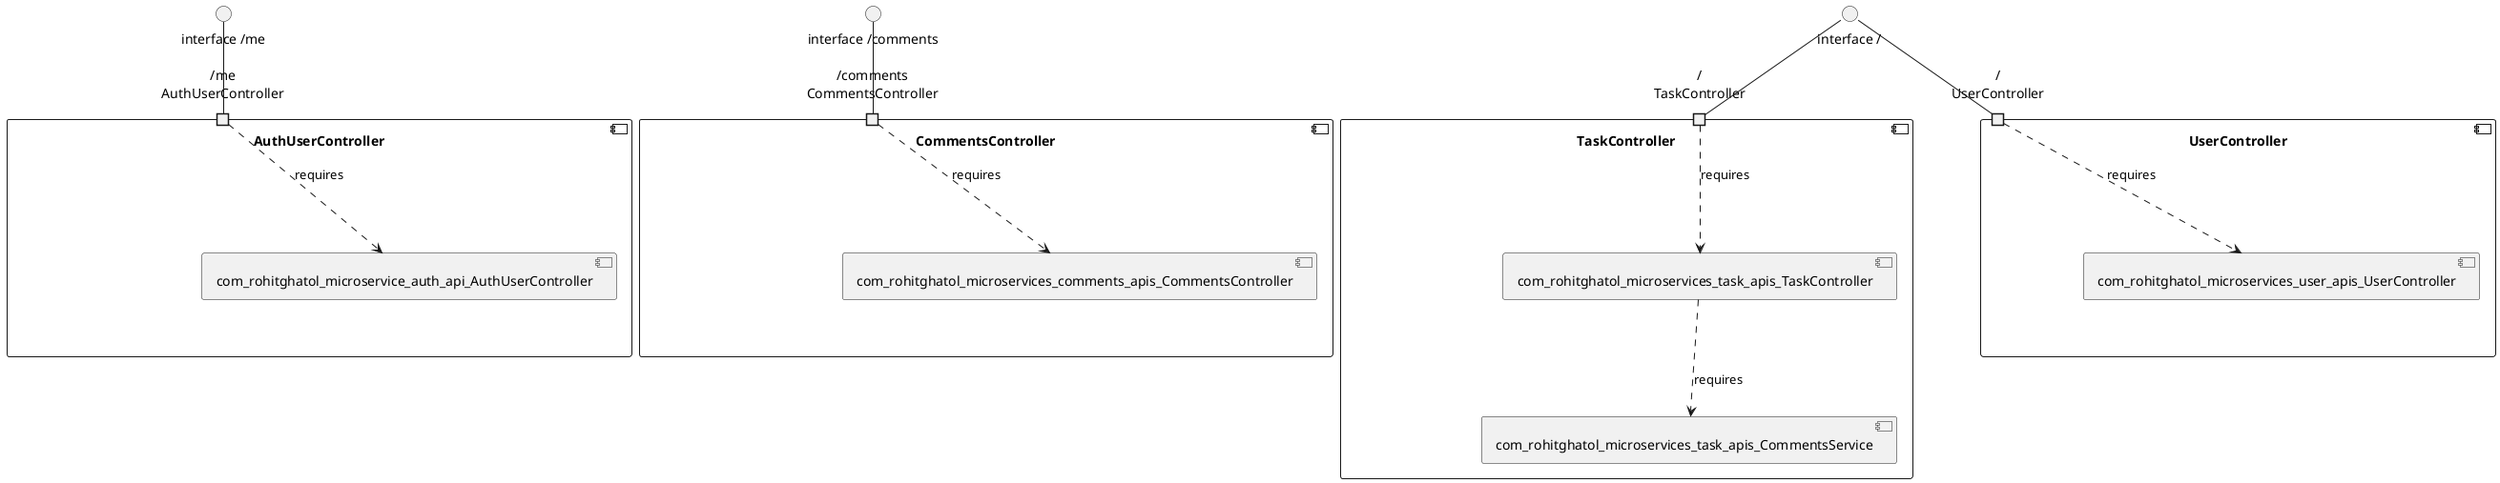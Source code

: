 @startuml
skinparam fixCircleLabelOverlapping true
component "AuthUserController\n\n\n\n\n\n" {
[com_rohitghatol_microservice_auth_api_AuthUserController]
portin "/me\nAuthUserController"
"/me\nAuthUserController"..>[com_rohitghatol_microservice_auth_api_AuthUserController] : requires
}
"interface /me"--"/me\nAuthUserController"
component "CommentsController\n\n\n\n\n\n" {
[com_rohitghatol_microservices_comments_apis_CommentsController]
portin "/comments\nCommentsController"
"/comments\nCommentsController"..>[com_rohitghatol_microservices_comments_apis_CommentsController] : requires
}
"interface /comments"--"/comments\nCommentsController"
component "TaskController\n\n\n\n\n\n" {
[com_rohitghatol_microservices_task_apis_CommentsService]
[com_rohitghatol_microservices_task_apis_TaskController]
portin "/\nTaskController"
[com_rohitghatol_microservices_task_apis_TaskController]..>[com_rohitghatol_microservices_task_apis_CommentsService] : requires
"/\nTaskController"..>[com_rohitghatol_microservices_task_apis_TaskController] : requires
}
"interface /"--"/\nTaskController"
component "UserController\n\n\n\n\n\n" {
[com_rohitghatol_microservices_user_apis_UserController]
portin "/\nUserController"
"/\nUserController"..>[com_rohitghatol_microservices_user_apis_UserController] : requires
}
"interface /"--"/\nUserController"

@enduml
